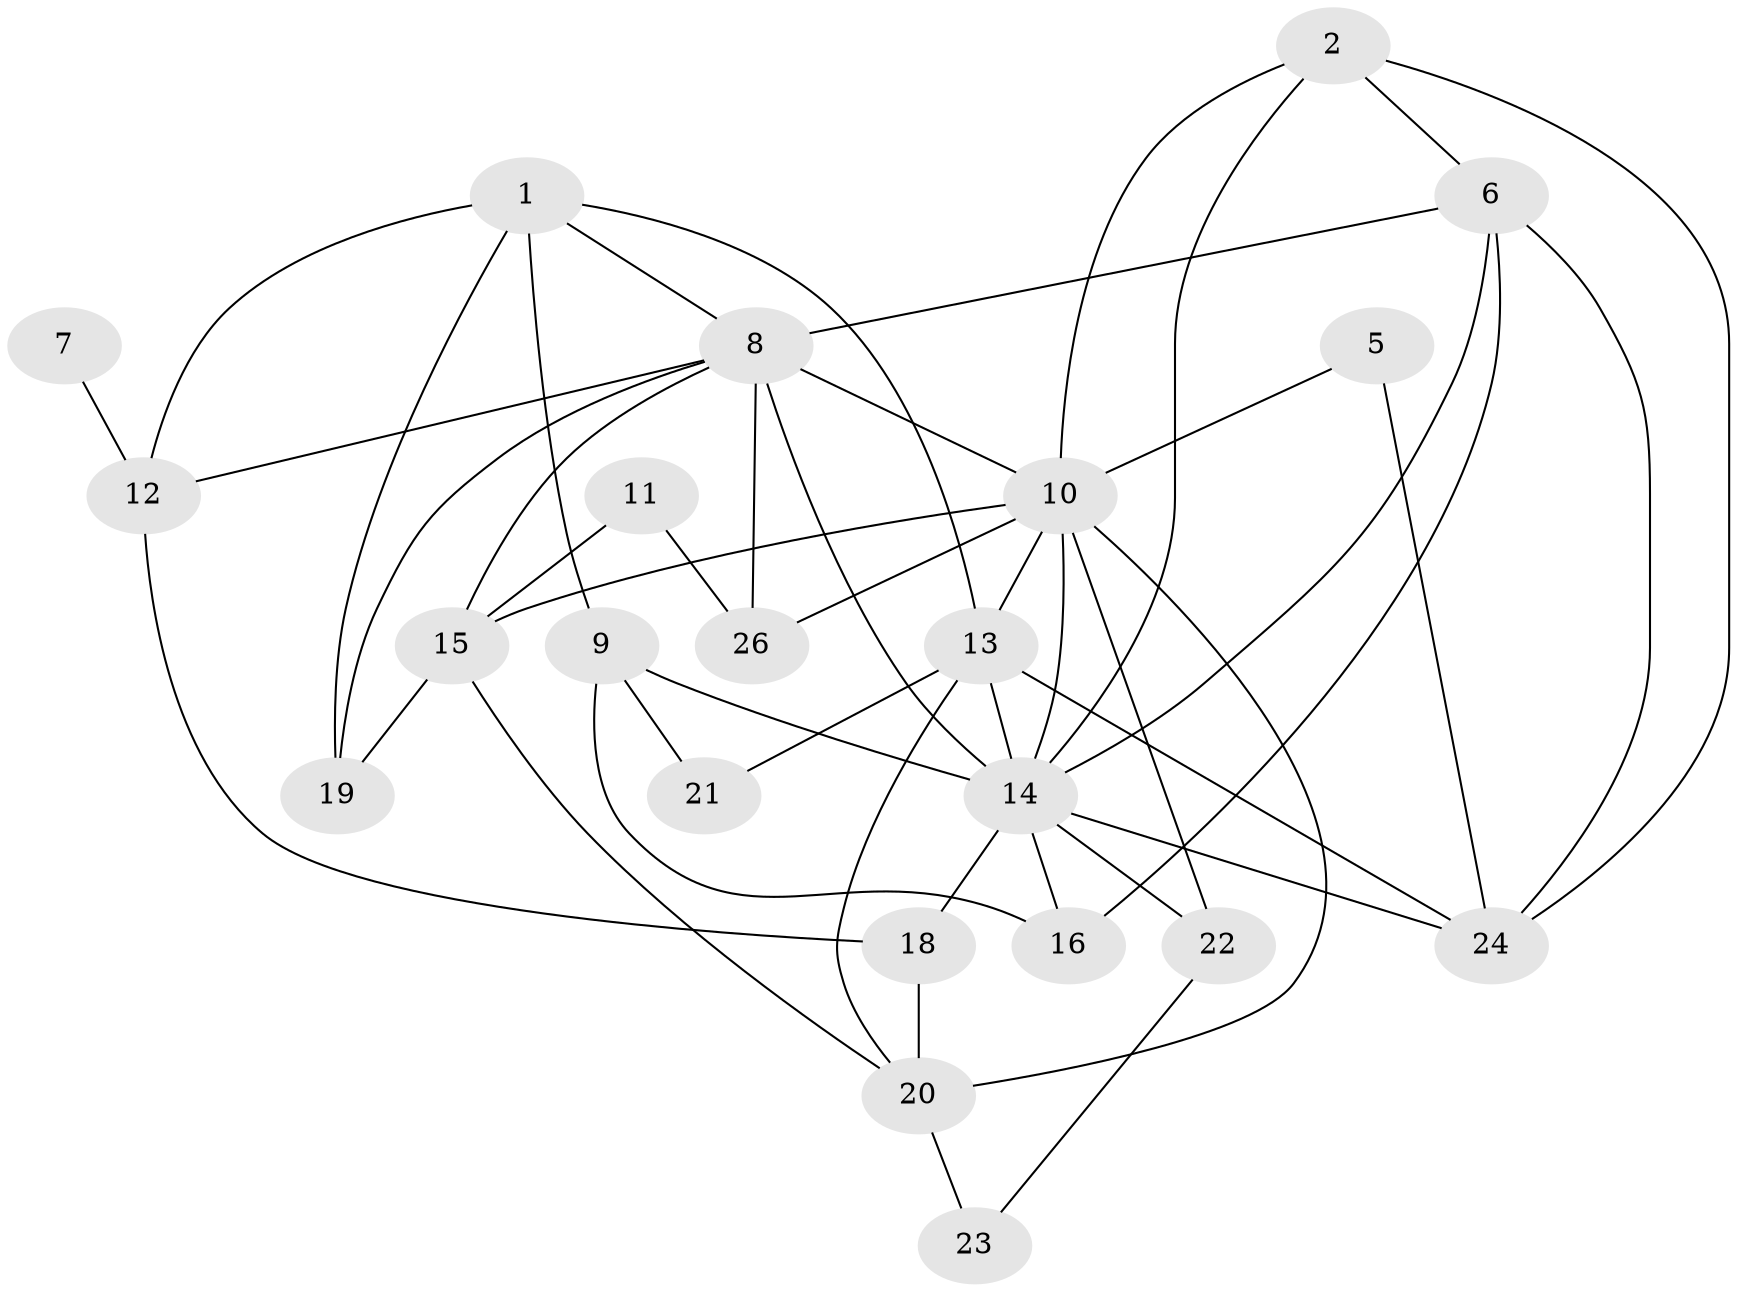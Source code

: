 // original degree distribution, {3: 0.24615384615384617, 4: 0.06153846153846154, 2: 0.24615384615384617, 6: 0.07692307692307693, 1: 0.15384615384615385, 5: 0.09230769230769231, 9: 0.015384615384615385, 0: 0.06153846153846154, 7: 0.046153846153846156}
// Generated by graph-tools (version 1.1) at 2025/35/03/04/25 23:35:44]
// undirected, 22 vertices, 47 edges
graph export_dot {
  node [color=gray90,style=filled];
  1;
  2;
  5;
  6;
  7;
  8;
  9;
  10;
  11;
  12;
  13;
  14;
  15;
  16;
  18;
  19;
  20;
  21;
  22;
  23;
  24;
  26;
  1 -- 8 [weight=1.0];
  1 -- 9 [weight=1.0];
  1 -- 12 [weight=1.0];
  1 -- 13 [weight=1.0];
  1 -- 19 [weight=1.0];
  2 -- 6 [weight=1.0];
  2 -- 10 [weight=1.0];
  2 -- 14 [weight=2.0];
  2 -- 24 [weight=2.0];
  5 -- 10 [weight=1.0];
  5 -- 24 [weight=2.0];
  6 -- 8 [weight=1.0];
  6 -- 14 [weight=1.0];
  6 -- 16 [weight=1.0];
  6 -- 24 [weight=1.0];
  7 -- 12 [weight=1.0];
  8 -- 10 [weight=1.0];
  8 -- 12 [weight=1.0];
  8 -- 14 [weight=1.0];
  8 -- 15 [weight=1.0];
  8 -- 19 [weight=1.0];
  8 -- 26 [weight=2.0];
  9 -- 14 [weight=3.0];
  9 -- 16 [weight=1.0];
  9 -- 21 [weight=1.0];
  10 -- 13 [weight=1.0];
  10 -- 14 [weight=1.0];
  10 -- 15 [weight=1.0];
  10 -- 20 [weight=1.0];
  10 -- 22 [weight=1.0];
  10 -- 26 [weight=1.0];
  11 -- 15 [weight=1.0];
  11 -- 26 [weight=1.0];
  12 -- 18 [weight=1.0];
  13 -- 14 [weight=1.0];
  13 -- 20 [weight=1.0];
  13 -- 21 [weight=2.0];
  13 -- 24 [weight=1.0];
  14 -- 16 [weight=1.0];
  14 -- 18 [weight=3.0];
  14 -- 22 [weight=1.0];
  14 -- 24 [weight=2.0];
  15 -- 19 [weight=1.0];
  15 -- 20 [weight=1.0];
  18 -- 20 [weight=1.0];
  20 -- 23 [weight=1.0];
  22 -- 23 [weight=1.0];
}
